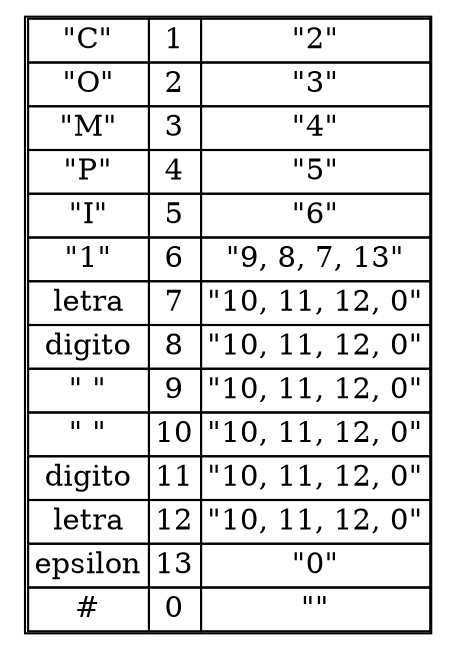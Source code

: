 digraph G{
node[shape=none];
table[label=<<table border="1" cellborder="1" cellspacing="0">
<tr>
<td>"C"</td>
<td>1</td>
<td>"2"</td>
</tr>
<tr>
<td>"O"</td>
<td>2</td>
<td>"3"</td>
</tr>
<tr>
<td>"M"</td>
<td>3</td>
<td>"4"</td>
</tr>
<tr>
<td>"P"</td>
<td>4</td>
<td>"5"</td>
</tr>
<tr>
<td>"I"</td>
<td>5</td>
<td>"6"</td>
</tr>
<tr>
<td>"1"</td>
<td>6</td>
<td>"9, 8, 7, 13"</td>
</tr>
<tr>
<td>letra</td>
<td>7</td>
<td>"10, 11, 12, 0"</td>
</tr>
<tr>
<td>digito</td>
<td>8</td>
<td>"10, 11, 12, 0"</td>
</tr>
<tr>
<td>" "</td>
<td>9</td>
<td>"10, 11, 12, 0"</td>
</tr>
<tr>
<td>" "</td>
<td>10</td>
<td>"10, 11, 12, 0"</td>
</tr>
<tr>
<td>digito</td>
<td>11</td>
<td>"10, 11, 12, 0"</td>
</tr>
<tr>
<td>letra</td>
<td>12</td>
<td>"10, 11, 12, 0"</td>
</tr>
<tr>
<td>epsilon</td>
<td>13</td>
<td>"0"</td>
</tr>
<tr>
<td>#</td>
<td>0</td>
<td>""</td>
</tr>
</table>>];

}
